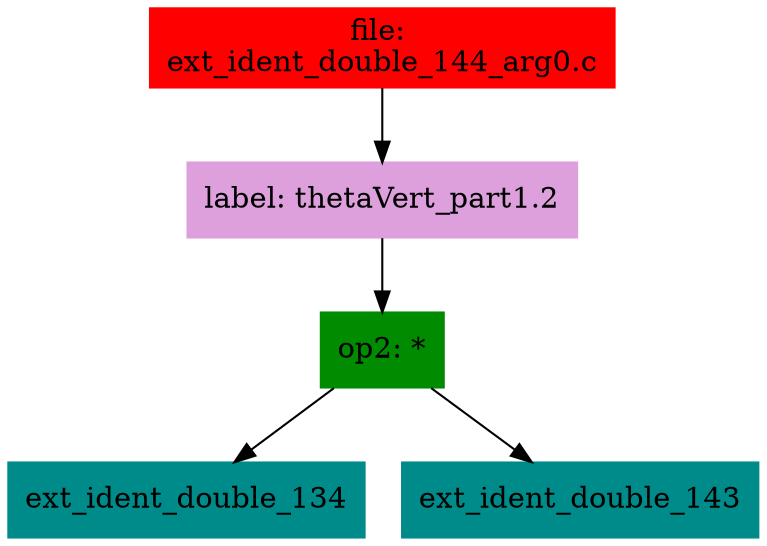 digraph G {
node [shape=box]

0 [label="file: 
ext_ident_double_144_arg0.c",color=red, style=filled]
1 [label="label: thetaVert_part1.2",color=plum, style=filled]
0 -> 1
2 [label="op2: *",color=green4, style=filled]
1 -> 2
3 [label="ext_ident_double_134",color=cyan4, style=filled]
2 -> 3
37 [label="ext_ident_double_143",color=cyan4, style=filled]
2 -> 37


}

